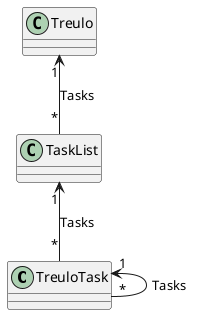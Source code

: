 @startuml

class TreuloTask {

}

TreuloTask "1" <-- "*" TreuloTask : Tasks

class TaskList {

}

TaskList "1" <-- "*" TreuloTask : Tasks

class Treulo {

}

Treulo "1" <-- "*" TaskList : Tasks

@enduml